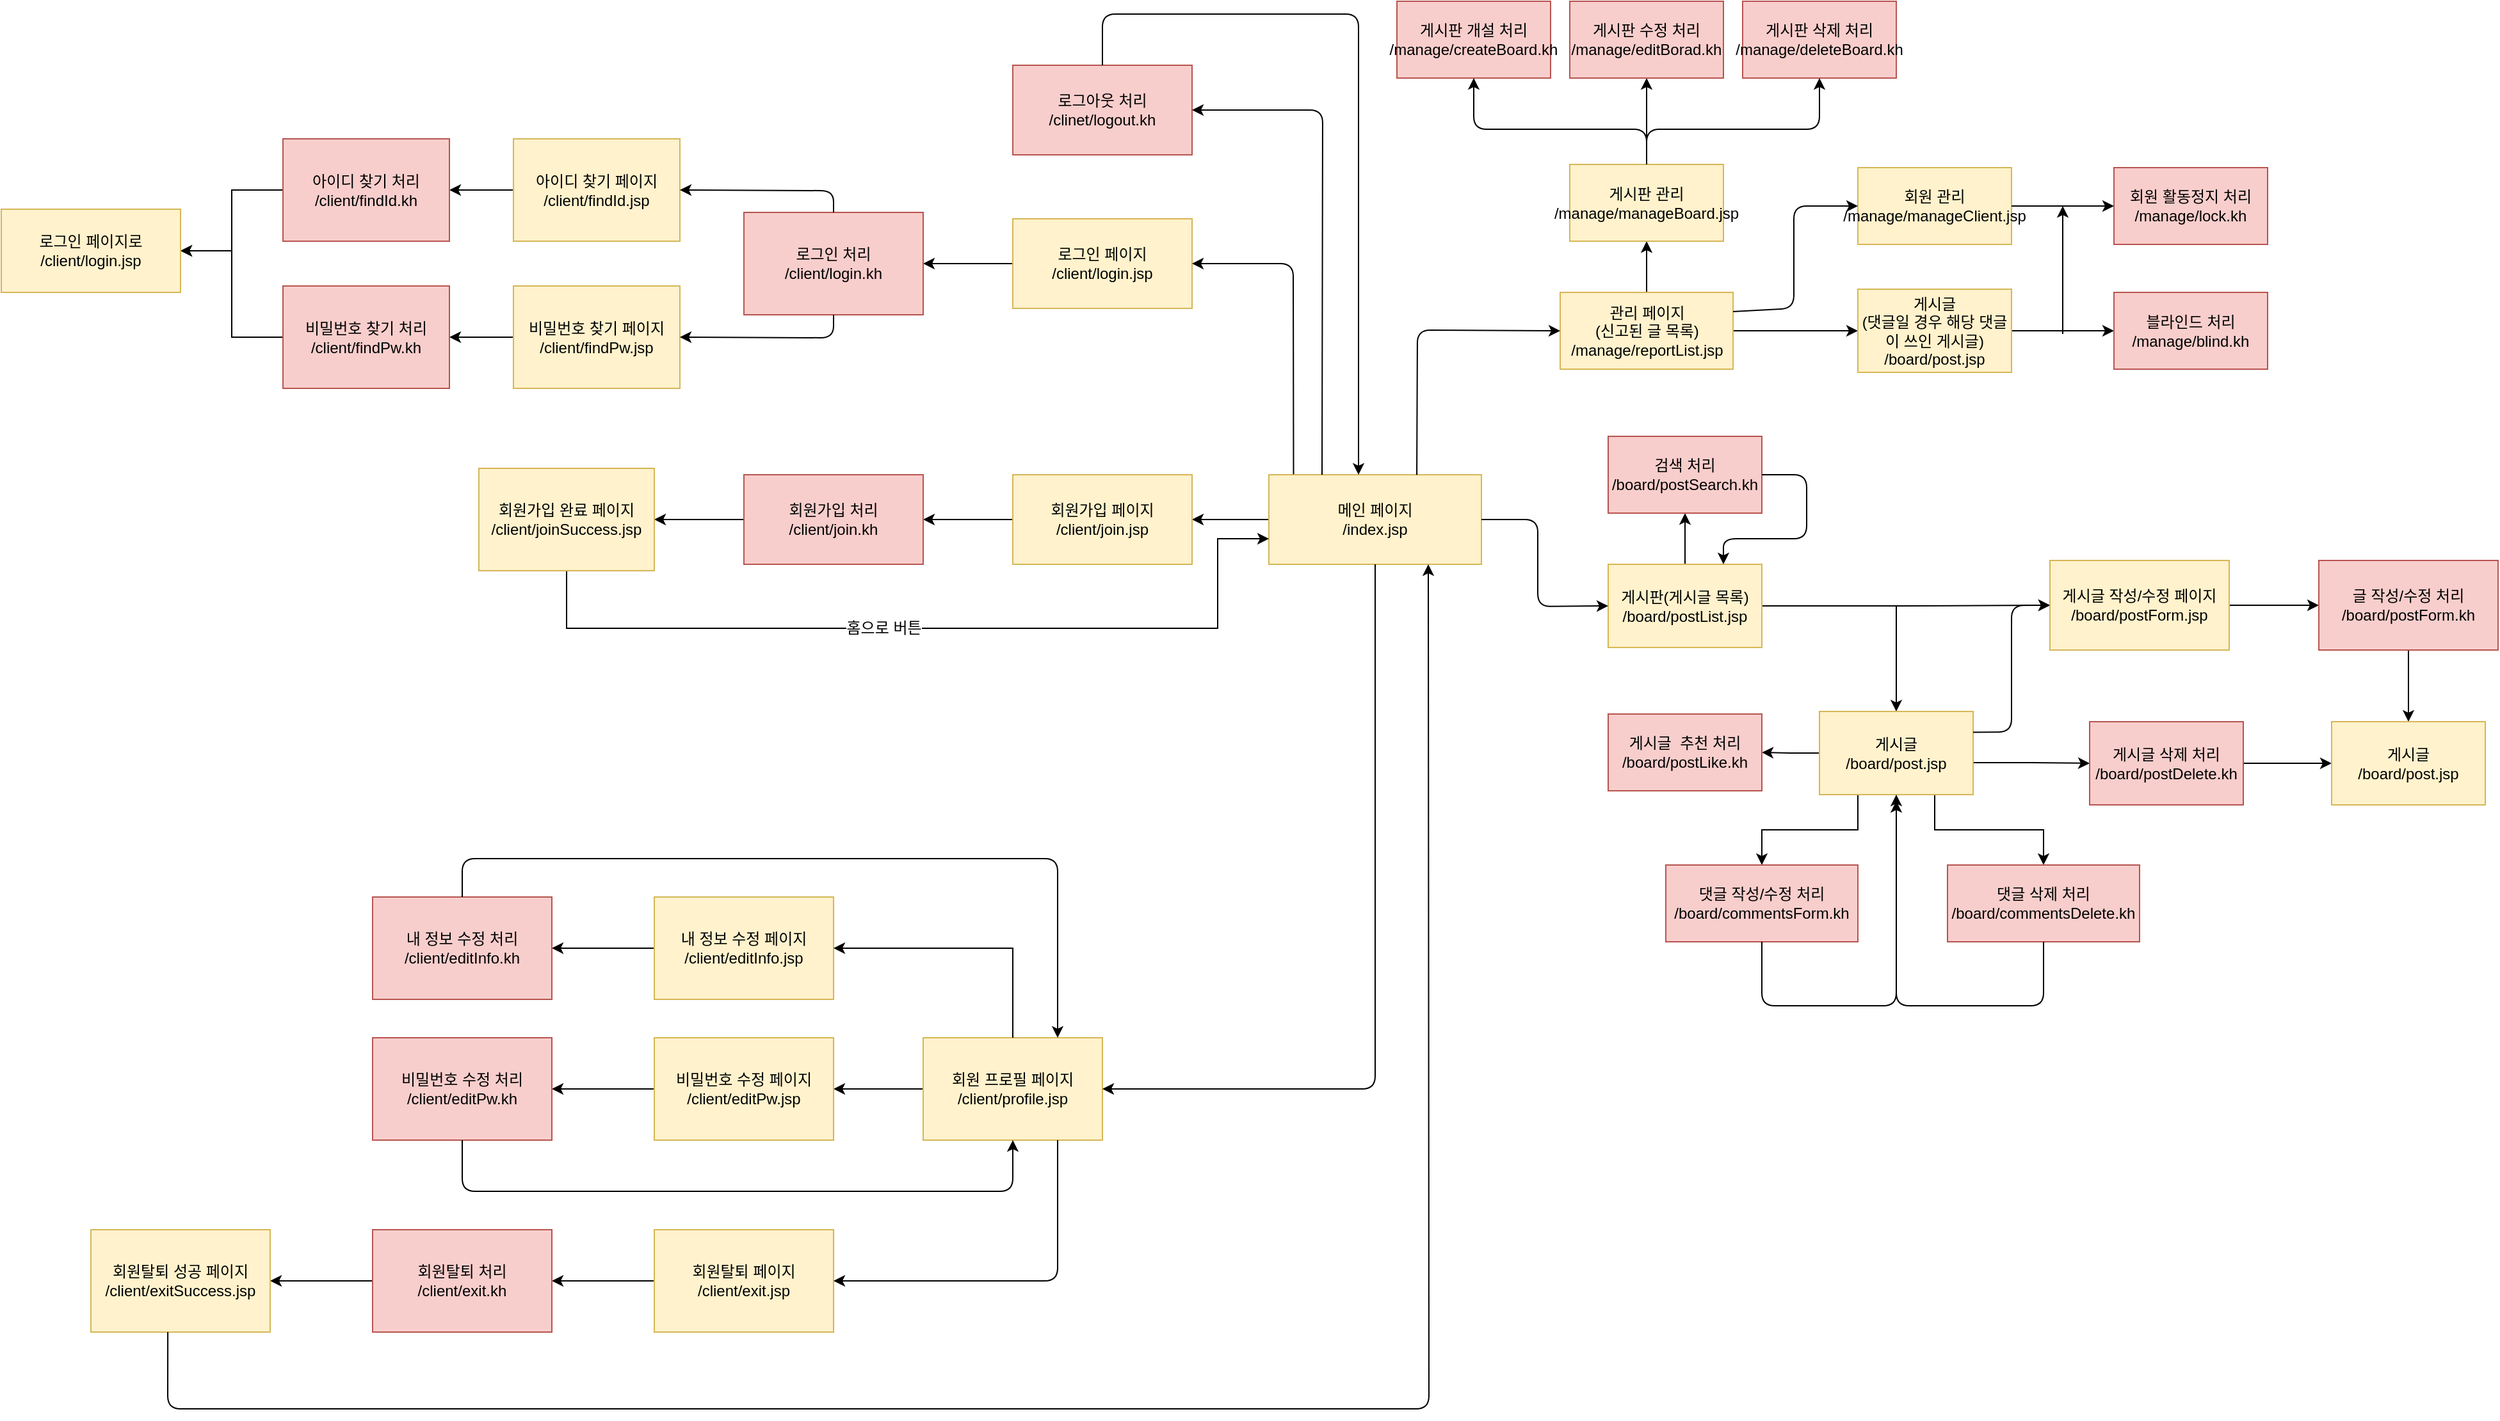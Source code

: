 <mxfile version="14.6.13" type="github">
  <diagram id="mC9mLiqQ_s6ltAapUeoM" name="Page-1">
    <mxGraphModel dx="2029" dy="1644" grid="1" gridSize="10" guides="1" tooltips="1" connect="1" arrows="1" fold="1" page="1" pageScale="1" pageWidth="827" pageHeight="1169" math="0" shadow="0">
      <root>
        <mxCell id="0" />
        <mxCell id="1" parent="0" />
        <mxCell id="nnKQ1JKZnjKHlzkCzVtV-10" value="" style="edgeStyle=orthogonalEdgeStyle;rounded=0;orthogonalLoop=1;jettySize=auto;html=1;" parent="1" source="joYM71LnYFRUX5e8SblC-1" target="Nu2AYAcBw3wLmnYxCcNV-2" edge="1">
          <mxGeometry relative="1" as="geometry" />
        </mxCell>
        <mxCell id="joYM71LnYFRUX5e8SblC-1" value="&lt;div&gt;메인 페이지&lt;/div&gt;&lt;div&gt;/index.jsp&lt;br&gt;&lt;/div&gt;" style="rounded=0;whiteSpace=wrap;html=1;fillColor=#fff2cc;strokeColor=#d6b656;" parent="1" vertex="1">
          <mxGeometry x="450" y="250" width="166" height="70" as="geometry" />
        </mxCell>
        <mxCell id="Nu2AYAcBw3wLmnYxCcNV-13" value="" style="edgeStyle=orthogonalEdgeStyle;rounded=0;orthogonalLoop=1;jettySize=auto;html=1;" parent="1" source="Nu2AYAcBw3wLmnYxCcNV-1" target="Nu2AYAcBw3wLmnYxCcNV-12" edge="1">
          <mxGeometry relative="1" as="geometry" />
        </mxCell>
        <mxCell id="Nu2AYAcBw3wLmnYxCcNV-1" value="&lt;div&gt;로그인 페이지&lt;/div&gt;&lt;div&gt;/client/login.jsp&lt;br&gt;&lt;/div&gt;" style="rounded=0;whiteSpace=wrap;html=1;fillColor=#fff2cc;strokeColor=#d6b656;" parent="1" vertex="1">
          <mxGeometry x="250" y="50" width="140" height="70" as="geometry" />
        </mxCell>
        <mxCell id="Nu2AYAcBw3wLmnYxCcNV-6" value="" style="edgeStyle=orthogonalEdgeStyle;rounded=0;orthogonalLoop=1;jettySize=auto;html=1;" parent="1" source="Nu2AYAcBw3wLmnYxCcNV-2" target="Nu2AYAcBw3wLmnYxCcNV-5" edge="1">
          <mxGeometry relative="1" as="geometry" />
        </mxCell>
        <mxCell id="Nu2AYAcBw3wLmnYxCcNV-2" value="&lt;div&gt;회원가입 페이지&lt;/div&gt;&lt;div&gt;/client/join.jsp&lt;br&gt;&lt;/div&gt;" style="rounded=0;whiteSpace=wrap;html=1;fillColor=#fff2cc;strokeColor=#d6b656;" parent="1" vertex="1">
          <mxGeometry x="250" y="250" width="140" height="70" as="geometry" />
        </mxCell>
        <mxCell id="Nu2AYAcBw3wLmnYxCcNV-28" value="" style="edgeStyle=orthogonalEdgeStyle;rounded=0;orthogonalLoop=1;jettySize=auto;html=1;" parent="1" source="Nu2AYAcBw3wLmnYxCcNV-5" target="Nu2AYAcBw3wLmnYxCcNV-7" edge="1">
          <mxGeometry relative="1" as="geometry" />
        </mxCell>
        <mxCell id="Nu2AYAcBw3wLmnYxCcNV-5" value="&lt;div&gt;회원가입 처리&lt;br&gt;&lt;/div&gt;&lt;div&gt;/client/join.kh&lt;br&gt;&lt;/div&gt;" style="rounded=0;whiteSpace=wrap;html=1;fillColor=#f8cecc;strokeColor=#b85450;" parent="1" vertex="1">
          <mxGeometry x="40" y="250" width="140" height="70" as="geometry" />
        </mxCell>
        <mxCell id="Nu2AYAcBw3wLmnYxCcNV-10" value="&lt;font style=&quot;font-size: 12px&quot;&gt;홈으로 버튼&lt;/font&gt;" style="edgeStyle=orthogonalEdgeStyle;rounded=0;orthogonalLoop=1;jettySize=auto;html=1;exitX=0.5;exitY=0;exitDx=0;exitDy=0;" parent="1" source="Nu2AYAcBw3wLmnYxCcNV-7" edge="1">
          <mxGeometry relative="1" as="geometry">
            <mxPoint x="450" y="300" as="targetPoint" />
            <Array as="points">
              <mxPoint x="-98" y="370" />
              <mxPoint x="410" y="370" />
              <mxPoint x="410" y="300" />
              <mxPoint x="450" y="300" />
            </Array>
          </mxGeometry>
        </mxCell>
        <mxCell id="Nu2AYAcBw3wLmnYxCcNV-7" value="&lt;div&gt;회원가입 완료 페이지&lt;/div&gt;&lt;div&gt;/client/joinSuccess.jsp&lt;br&gt;&lt;/div&gt;" style="rounded=0;whiteSpace=wrap;html=1;fillColor=#fff2cc;strokeColor=#d6b656;" parent="1" vertex="1">
          <mxGeometry x="-167" y="245" width="137" height="80" as="geometry" />
        </mxCell>
        <mxCell id="Nu2AYAcBw3wLmnYxCcNV-12" value="&lt;div&gt;로그인 처리&lt;/div&gt;&lt;div&gt;/client/login.kh&lt;br&gt;&lt;/div&gt;" style="rounded=0;whiteSpace=wrap;html=1;fillColor=#f8cecc;strokeColor=#b85450;" parent="1" vertex="1">
          <mxGeometry x="40" y="45" width="140" height="80" as="geometry" />
        </mxCell>
        <mxCell id="Nu2AYAcBw3wLmnYxCcNV-21" value="" style="edgeStyle=orthogonalEdgeStyle;rounded=0;orthogonalLoop=1;jettySize=auto;html=1;" parent="1" source="Nu2AYAcBw3wLmnYxCcNV-15" target="Nu2AYAcBw3wLmnYxCcNV-17" edge="1">
          <mxGeometry relative="1" as="geometry" />
        </mxCell>
        <mxCell id="Nu2AYAcBw3wLmnYxCcNV-15" value="&lt;div&gt;아이디 찾기 페이지&lt;br&gt;&lt;/div&gt;&lt;div&gt;/client/findId.jsp&lt;br&gt;&lt;/div&gt;" style="rounded=0;whiteSpace=wrap;html=1;fillColor=#fff2cc;strokeColor=#d6b656;" parent="1" vertex="1">
          <mxGeometry x="-140" y="-12.5" width="130" height="80" as="geometry" />
        </mxCell>
        <mxCell id="Nu2AYAcBw3wLmnYxCcNV-22" value="" style="edgeStyle=orthogonalEdgeStyle;rounded=0;orthogonalLoop=1;jettySize=auto;html=1;" parent="1" source="Nu2AYAcBw3wLmnYxCcNV-16" target="Nu2AYAcBw3wLmnYxCcNV-18" edge="1">
          <mxGeometry relative="1" as="geometry" />
        </mxCell>
        <mxCell id="Nu2AYAcBw3wLmnYxCcNV-16" value="&lt;div&gt;비밀번호 찾기 페이지&lt;br&gt;&lt;/div&gt;&lt;div&gt;/client/findPw.jsp&lt;br&gt;&lt;/div&gt;" style="rounded=0;whiteSpace=wrap;html=1;fillColor=#fff2cc;strokeColor=#d6b656;" parent="1" vertex="1">
          <mxGeometry x="-140" y="102.5" width="130" height="80" as="geometry" />
        </mxCell>
        <mxCell id="Nu2AYAcBw3wLmnYxCcNV-25" value="" style="edgeStyle=orthogonalEdgeStyle;rounded=0;orthogonalLoop=1;jettySize=auto;html=1;" parent="1" source="Nu2AYAcBw3wLmnYxCcNV-17" target="Nu2AYAcBw3wLmnYxCcNV-24" edge="1">
          <mxGeometry relative="1" as="geometry" />
        </mxCell>
        <mxCell id="Nu2AYAcBw3wLmnYxCcNV-17" value="&lt;div&gt;아이디 찾기 처리&lt;br&gt;&lt;/div&gt;&lt;div&gt;/client/findId.kh&lt;br&gt;&lt;/div&gt;" style="rounded=0;whiteSpace=wrap;html=1;fillColor=#f8cecc;strokeColor=#b85450;" parent="1" vertex="1">
          <mxGeometry x="-320" y="-12.5" width="130" height="80" as="geometry" />
        </mxCell>
        <mxCell id="Nu2AYAcBw3wLmnYxCcNV-26" value="" style="edgeStyle=orthogonalEdgeStyle;rounded=0;orthogonalLoop=1;jettySize=auto;html=1;" parent="1" source="Nu2AYAcBw3wLmnYxCcNV-18" target="Nu2AYAcBw3wLmnYxCcNV-24" edge="1">
          <mxGeometry relative="1" as="geometry" />
        </mxCell>
        <mxCell id="Nu2AYAcBw3wLmnYxCcNV-18" value="&lt;div&gt;비밀번호 찾기 처리&lt;br&gt;&lt;/div&gt;&lt;div&gt;/client/findPw.kh&lt;br&gt;&lt;/div&gt;" style="rounded=0;whiteSpace=wrap;html=1;fillColor=#f8cecc;strokeColor=#b85450;" parent="1" vertex="1">
          <mxGeometry x="-320" y="102.5" width="130" height="80" as="geometry" />
        </mxCell>
        <mxCell id="Nu2AYAcBw3wLmnYxCcNV-24" value="&lt;div&gt;로그인 페이지로&lt;/div&gt;&lt;div&gt;/client/login.jsp&lt;br&gt;&lt;/div&gt;" style="rounded=0;whiteSpace=wrap;html=1;fillColor=#fff2cc;strokeColor=#d6b656;" parent="1" vertex="1">
          <mxGeometry x="-540" y="42.5" width="140" height="65" as="geometry" />
        </mxCell>
        <mxCell id="QGhlJYClcwNzzbrt0RkC-1" value="" style="edgeStyle=orthogonalEdgeStyle;rounded=0;orthogonalLoop=1;jettySize=auto;html=1;" parent="1" source="Nu2AYAcBw3wLmnYxCcNV-31" target="Nu2AYAcBw3wLmnYxCcNV-33" edge="1">
          <mxGeometry relative="1" as="geometry" />
        </mxCell>
        <mxCell id="Nu2AYAcBw3wLmnYxCcNV-31" value="&lt;div&gt;회원 프로필 페이지&lt;br&gt;&lt;/div&gt;&lt;div&gt;/client/profile.jsp&lt;br&gt;&lt;/div&gt;" style="rounded=0;whiteSpace=wrap;html=1;fillColor=#fff2cc;strokeColor=#d6b656;" parent="1" vertex="1">
          <mxGeometry x="180" y="690" width="140" height="80" as="geometry" />
        </mxCell>
        <mxCell id="nnKQ1JKZnjKHlzkCzVtV-5" value="" style="edgeStyle=orthogonalEdgeStyle;rounded=0;orthogonalLoop=1;jettySize=auto;html=1;" parent="1" source="Nu2AYAcBw3wLmnYxCcNV-32" target="Nu2AYAcBw3wLmnYxCcNV-37" edge="1">
          <mxGeometry relative="1" as="geometry" />
        </mxCell>
        <mxCell id="Nu2AYAcBw3wLmnYxCcNV-32" value="&lt;div&gt;회원탈퇴 페이지&lt;br&gt;&lt;/div&gt;&lt;div&gt;/client/exit.jsp&lt;br&gt;&lt;/div&gt;" style="rounded=0;whiteSpace=wrap;html=1;fillColor=#fff2cc;strokeColor=#d6b656;" parent="1" vertex="1">
          <mxGeometry x="-30" y="840" width="140" height="80" as="geometry" />
        </mxCell>
        <mxCell id="QGhlJYClcwNzzbrt0RkC-2" value="" style="edgeStyle=orthogonalEdgeStyle;rounded=0;orthogonalLoop=1;jettySize=auto;html=1;" parent="1" source="Nu2AYAcBw3wLmnYxCcNV-33" target="Nu2AYAcBw3wLmnYxCcNV-36" edge="1">
          <mxGeometry relative="1" as="geometry" />
        </mxCell>
        <mxCell id="Nu2AYAcBw3wLmnYxCcNV-33" value="&lt;div&gt;비밀번호 수정 페이지&lt;br&gt;&lt;/div&gt;&lt;div&gt;/client/editPw.jsp&lt;br&gt;&lt;/div&gt;" style="rounded=0;whiteSpace=wrap;html=1;fillColor=#fff2cc;strokeColor=#d6b656;" parent="1" vertex="1">
          <mxGeometry x="-30" y="690" width="140" height="80" as="geometry" />
        </mxCell>
        <mxCell id="QGhlJYClcwNzzbrt0RkC-6" value="" style="edgeStyle=orthogonalEdgeStyle;rounded=0;orthogonalLoop=1;jettySize=auto;html=1;" parent="1" source="Nu2AYAcBw3wLmnYxCcNV-34" target="Nu2AYAcBw3wLmnYxCcNV-35" edge="1">
          <mxGeometry relative="1" as="geometry" />
        </mxCell>
        <mxCell id="Nu2AYAcBw3wLmnYxCcNV-34" value="&lt;div&gt;내 정보 수정 페이지&lt;br&gt;&lt;/div&gt;&lt;div&gt;/client/editInfo.jsp&lt;br&gt;&lt;/div&gt;" style="rounded=0;whiteSpace=wrap;html=1;fillColor=#fff2cc;strokeColor=#d6b656;" parent="1" vertex="1">
          <mxGeometry x="-30" y="580" width="140" height="80" as="geometry" />
        </mxCell>
        <mxCell id="Nu2AYAcBw3wLmnYxCcNV-35" value="&lt;div&gt;내 정보 수정 처리&lt;br&gt;&lt;/div&gt;&lt;div&gt;/client/editInfo.kh&lt;br&gt;&lt;/div&gt;" style="rounded=0;whiteSpace=wrap;html=1;fillColor=#f8cecc;strokeColor=#b85450;" parent="1" vertex="1">
          <mxGeometry x="-250" y="580" width="140" height="80" as="geometry" />
        </mxCell>
        <mxCell id="Nu2AYAcBw3wLmnYxCcNV-36" value="&lt;div&gt;비밀번호 수정 처리&lt;br&gt;&lt;/div&gt;&lt;div&gt;/client/editPw.kh&lt;br&gt;&lt;/div&gt;" style="rounded=0;whiteSpace=wrap;html=1;fillColor=#f8cecc;strokeColor=#b85450;" parent="1" vertex="1">
          <mxGeometry x="-250" y="690" width="140" height="80" as="geometry" />
        </mxCell>
        <mxCell id="nnKQ1JKZnjKHlzkCzVtV-7" value="" style="edgeStyle=orthogonalEdgeStyle;rounded=0;orthogonalLoop=1;jettySize=auto;html=1;" parent="1" source="Nu2AYAcBw3wLmnYxCcNV-37" target="nnKQ1JKZnjKHlzkCzVtV-6" edge="1">
          <mxGeometry relative="1" as="geometry" />
        </mxCell>
        <mxCell id="Nu2AYAcBw3wLmnYxCcNV-37" value="&lt;div&gt;회원탈퇴 처리&lt;br&gt;&lt;/div&gt;&lt;div&gt;/client/exit.kh&lt;br&gt;&lt;/div&gt;" style="rounded=0;whiteSpace=wrap;html=1;fillColor=#f8cecc;strokeColor=#b85450;" parent="1" vertex="1">
          <mxGeometry x="-250" y="840" width="140" height="80" as="geometry" />
        </mxCell>
        <mxCell id="QGhlJYClcwNzzbrt0RkC-5" value="" style="endArrow=classic;html=1;rounded=0;edgeStyle=orthogonalEdgeStyle;exitX=0.5;exitY=0;exitDx=0;exitDy=0;entryX=1;entryY=0.5;entryDx=0;entryDy=0;" parent="1" source="Nu2AYAcBw3wLmnYxCcNV-31" target="Nu2AYAcBw3wLmnYxCcNV-34" edge="1">
          <mxGeometry width="50" height="50" relative="1" as="geometry">
            <mxPoint x="200" y="625" as="sourcePoint" />
            <mxPoint x="250" y="575" as="targetPoint" />
            <Array as="points">
              <mxPoint x="250" y="620" />
            </Array>
          </mxGeometry>
        </mxCell>
        <mxCell id="nnKQ1JKZnjKHlzkCzVtV-1" value="" style="endArrow=classic;html=1;exitX=0.5;exitY=1;exitDx=0;exitDy=0;entryX=1;entryY=0.5;entryDx=0;entryDy=0;" parent="1" source="joYM71LnYFRUX5e8SblC-1" target="Nu2AYAcBw3wLmnYxCcNV-31" edge="1">
          <mxGeometry width="50" height="50" relative="1" as="geometry">
            <mxPoint x="550" y="620" as="sourcePoint" />
            <mxPoint x="460" y="730" as="targetPoint" />
            <Array as="points">
              <mxPoint x="533" y="730" />
            </Array>
          </mxGeometry>
        </mxCell>
        <mxCell id="nnKQ1JKZnjKHlzkCzVtV-2" value="" style="endArrow=classic;html=1;exitX=0.5;exitY=0;exitDx=0;exitDy=0;entryX=0.75;entryY=0;entryDx=0;entryDy=0;" parent="1" source="Nu2AYAcBw3wLmnYxCcNV-35" target="Nu2AYAcBw3wLmnYxCcNV-31" edge="1">
          <mxGeometry width="50" height="50" relative="1" as="geometry">
            <mxPoint x="-350" y="585" as="sourcePoint" />
            <mxPoint x="-300" y="535" as="targetPoint" />
            <Array as="points">
              <mxPoint x="-180" y="550" />
              <mxPoint x="285" y="550" />
            </Array>
          </mxGeometry>
        </mxCell>
        <mxCell id="nnKQ1JKZnjKHlzkCzVtV-3" value="" style="endArrow=classic;html=1;exitX=0.5;exitY=1;exitDx=0;exitDy=0;entryX=0.5;entryY=1;entryDx=0;entryDy=0;" parent="1" source="Nu2AYAcBw3wLmnYxCcNV-36" target="Nu2AYAcBw3wLmnYxCcNV-31" edge="1">
          <mxGeometry width="50" height="50" relative="1" as="geometry">
            <mxPoint x="16" y="843" as="sourcePoint" />
            <mxPoint x="66" y="793" as="targetPoint" />
            <Array as="points">
              <mxPoint x="-180" y="810" />
              <mxPoint x="250" y="810" />
            </Array>
          </mxGeometry>
        </mxCell>
        <mxCell id="nnKQ1JKZnjKHlzkCzVtV-4" value="" style="endArrow=classic;html=1;exitX=0.75;exitY=1;exitDx=0;exitDy=0;entryX=1;entryY=0.5;entryDx=0;entryDy=0;" parent="1" source="Nu2AYAcBw3wLmnYxCcNV-31" target="Nu2AYAcBw3wLmnYxCcNV-32" edge="1">
          <mxGeometry width="50" height="50" relative="1" as="geometry">
            <mxPoint x="226.5" y="910" as="sourcePoint" />
            <mxPoint x="276.5" y="860" as="targetPoint" />
            <Array as="points">
              <mxPoint x="285" y="880" />
            </Array>
          </mxGeometry>
        </mxCell>
        <mxCell id="nnKQ1JKZnjKHlzkCzVtV-6" value="&lt;div&gt;회원탈퇴 성공 페이지&lt;/div&gt;&lt;div&gt;/client/exitSuccess.jsp&lt;br&gt;&lt;/div&gt;" style="rounded=0;whiteSpace=wrap;html=1;fillColor=#fff2cc;strokeColor=#d6b656;" parent="1" vertex="1">
          <mxGeometry x="-470" y="840" width="140" height="80" as="geometry" />
        </mxCell>
        <mxCell id="nnKQ1JKZnjKHlzkCzVtV-8" value="" style="endArrow=classic;html=1;exitX=0.429;exitY=1;exitDx=0;exitDy=0;exitPerimeter=0;entryX=0.75;entryY=1;entryDx=0;entryDy=0;" parent="1" source="nnKQ1JKZnjKHlzkCzVtV-6" target="joYM71LnYFRUX5e8SblC-1" edge="1">
          <mxGeometry width="50" height="50" relative="1" as="geometry">
            <mxPoint x="-320" y="1010" as="sourcePoint" />
            <mxPoint x="440" y="880" as="targetPoint" />
            <Array as="points">
              <mxPoint x="-410" y="980" />
              <mxPoint x="575" y="980" />
            </Array>
          </mxGeometry>
        </mxCell>
        <mxCell id="nnKQ1JKZnjKHlzkCzVtV-11" value="" style="endArrow=classic;html=1;entryX=1;entryY=0.5;entryDx=0;entryDy=0;" parent="1" source="Nu2AYAcBw3wLmnYxCcNV-12" target="Nu2AYAcBw3wLmnYxCcNV-15" edge="1">
          <mxGeometry width="50" height="50" relative="1" as="geometry">
            <mxPoint x="50" y="10" as="sourcePoint" />
            <mxPoint x="100" y="-40" as="targetPoint" />
            <Array as="points">
              <mxPoint x="110" y="28" />
            </Array>
          </mxGeometry>
        </mxCell>
        <mxCell id="nnKQ1JKZnjKHlzkCzVtV-12" value="" style="endArrow=classic;html=1;exitX=0.5;exitY=1;exitDx=0;exitDy=0;entryX=1;entryY=0.5;entryDx=0;entryDy=0;" parent="1" source="Nu2AYAcBw3wLmnYxCcNV-12" target="Nu2AYAcBw3wLmnYxCcNV-16" edge="1">
          <mxGeometry width="50" height="50" relative="1" as="geometry">
            <mxPoint x="50" y="10" as="sourcePoint" />
            <mxPoint x="100" y="-40" as="targetPoint" />
            <Array as="points">
              <mxPoint x="110" y="143" />
            </Array>
          </mxGeometry>
        </mxCell>
        <mxCell id="nnKQ1JKZnjKHlzkCzVtV-15" value="" style="endArrow=classic;html=1;exitX=0.116;exitY=-0.005;exitDx=0;exitDy=0;exitPerimeter=0;entryX=1;entryY=0.5;entryDx=0;entryDy=0;" parent="1" source="joYM71LnYFRUX5e8SblC-1" target="Nu2AYAcBw3wLmnYxCcNV-1" edge="1">
          <mxGeometry width="50" height="50" relative="1" as="geometry">
            <mxPoint x="380" y="10" as="sourcePoint" />
            <mxPoint x="550" y="-140" as="targetPoint" />
            <Array as="points">
              <mxPoint x="469" y="85" />
            </Array>
          </mxGeometry>
        </mxCell>
        <mxCell id="nnKQ1JKZnjKHlzkCzVtV-16" value="&lt;div&gt;로그아웃 처리&lt;/div&gt;&lt;div&gt;/clinet/logout.kh&lt;br&gt;&lt;/div&gt;" style="rounded=0;whiteSpace=wrap;html=1;fillColor=#f8cecc;strokeColor=#b85450;" parent="1" vertex="1">
          <mxGeometry x="250" y="-70" width="140" height="70" as="geometry" />
        </mxCell>
        <mxCell id="nnKQ1JKZnjKHlzkCzVtV-17" value="" style="endArrow=classic;html=1;exitX=0.25;exitY=0;exitDx=0;exitDy=0;entryX=1;entryY=0.5;entryDx=0;entryDy=0;" parent="1" source="joYM71LnYFRUX5e8SblC-1" target="nnKQ1JKZnjKHlzkCzVtV-16" edge="1">
          <mxGeometry width="50" height="50" relative="1" as="geometry">
            <mxPoint x="520" y="-30" as="sourcePoint" />
            <mxPoint x="590" y="-100" as="targetPoint" />
            <Array as="points">
              <mxPoint x="492" y="-35" />
            </Array>
          </mxGeometry>
        </mxCell>
        <mxCell id="nnKQ1JKZnjKHlzkCzVtV-18" value="" style="endArrow=classic;html=1;exitX=0.5;exitY=0;exitDx=0;exitDy=0;" parent="1" source="nnKQ1JKZnjKHlzkCzVtV-16" edge="1">
          <mxGeometry width="50" height="50" relative="1" as="geometry">
            <mxPoint x="470" y="-110" as="sourcePoint" />
            <mxPoint x="520" y="250" as="targetPoint" />
            <Array as="points">
              <mxPoint x="320" y="-110" />
              <mxPoint x="520" y="-110" />
            </Array>
          </mxGeometry>
        </mxCell>
        <mxCell id="R1qjKSbSTeQgbjsGCtFt-2" value="" style="edgeStyle=orthogonalEdgeStyle;rounded=0;orthogonalLoop=1;jettySize=auto;html=1;" parent="1" source="nnKQ1JKZnjKHlzkCzVtV-21" target="nnKQ1JKZnjKHlzkCzVtV-22" edge="1">
          <mxGeometry relative="1" as="geometry" />
        </mxCell>
        <mxCell id="R1qjKSbSTeQgbjsGCtFt-3" value="" style="edgeStyle=orthogonalEdgeStyle;rounded=0;orthogonalLoop=1;jettySize=auto;html=1;" parent="1" source="nnKQ1JKZnjKHlzkCzVtV-21" target="nnKQ1JKZnjKHlzkCzVtV-24" edge="1">
          <mxGeometry relative="1" as="geometry" />
        </mxCell>
        <mxCell id="5oeBRz327jG7m60Wxrw5-2" value="" style="edgeStyle=orthogonalEdgeStyle;rounded=0;orthogonalLoop=1;jettySize=auto;html=1;" edge="1" parent="1" source="nnKQ1JKZnjKHlzkCzVtV-21" target="5oeBRz327jG7m60Wxrw5-1">
          <mxGeometry relative="1" as="geometry" />
        </mxCell>
        <mxCell id="nnKQ1JKZnjKHlzkCzVtV-21" value="&lt;div&gt;게시판(게시글 목록)&lt;br&gt;&lt;/div&gt;&lt;div&gt;/board/postList.jsp&lt;/div&gt;" style="rounded=0;whiteSpace=wrap;html=1;fillColor=#fff2cc;strokeColor=#d6b656;" parent="1" vertex="1">
          <mxGeometry x="715" y="320" width="120" height="65" as="geometry" />
        </mxCell>
        <mxCell id="R1qjKSbSTeQgbjsGCtFt-4" value="" style="edgeStyle=orthogonalEdgeStyle;rounded=0;orthogonalLoop=1;jettySize=auto;html=1;" parent="1" source="nnKQ1JKZnjKHlzkCzVtV-22" target="nnKQ1JKZnjKHlzkCzVtV-23" edge="1">
          <mxGeometry relative="1" as="geometry" />
        </mxCell>
        <mxCell id="R1qjKSbSTeQgbjsGCtFt-5" value="" style="edgeStyle=orthogonalEdgeStyle;rounded=0;orthogonalLoop=1;jettySize=auto;html=1;exitX=1;exitY=0.615;exitDx=0;exitDy=0;exitPerimeter=0;" parent="1" source="nnKQ1JKZnjKHlzkCzVtV-24" target="nnKQ1JKZnjKHlzkCzVtV-25" edge="1">
          <mxGeometry relative="1" as="geometry">
            <mxPoint x="1010" y="478" as="sourcePoint" />
          </mxGeometry>
        </mxCell>
        <mxCell id="nnKQ1JKZnjKHlzkCzVtV-22" value="&lt;div&gt;게시글 작성/수정 페이지&lt;/div&gt;&lt;div&gt;/board/postForm.jsp&lt;br&gt;&lt;/div&gt;" style="rounded=0;whiteSpace=wrap;html=1;fillColor=#fff2cc;strokeColor=#d6b656;" parent="1" vertex="1">
          <mxGeometry x="1060" y="317" width="140" height="70" as="geometry" />
        </mxCell>
        <mxCell id="R1qjKSbSTeQgbjsGCtFt-13" value="" style="edgeStyle=orthogonalEdgeStyle;rounded=0;orthogonalLoop=1;jettySize=auto;html=1;" parent="1" source="nnKQ1JKZnjKHlzkCzVtV-23" target="R1qjKSbSTeQgbjsGCtFt-12" edge="1">
          <mxGeometry relative="1" as="geometry" />
        </mxCell>
        <mxCell id="nnKQ1JKZnjKHlzkCzVtV-23" value="&lt;div&gt;글 작성/수정 처리&lt;br&gt;&lt;/div&gt;&lt;div&gt;/board/postForm.kh&lt;br&gt;&lt;/div&gt;" style="rounded=0;whiteSpace=wrap;html=1;fillColor=#f8cecc;strokeColor=#b85450;" parent="1" vertex="1">
          <mxGeometry x="1270" y="317" width="140" height="70" as="geometry" />
        </mxCell>
        <mxCell id="R1qjKSbSTeQgbjsGCtFt-6" value="" style="edgeStyle=orthogonalEdgeStyle;rounded=0;orthogonalLoop=1;jettySize=auto;html=1;exitX=0.75;exitY=1;exitDx=0;exitDy=0;" parent="1" source="nnKQ1JKZnjKHlzkCzVtV-24" target="nnKQ1JKZnjKHlzkCzVtV-27" edge="1">
          <mxGeometry relative="1" as="geometry" />
        </mxCell>
        <mxCell id="R1qjKSbSTeQgbjsGCtFt-7" value="" style="edgeStyle=orthogonalEdgeStyle;rounded=0;orthogonalLoop=1;jettySize=auto;html=1;entryX=0.5;entryY=0;entryDx=0;entryDy=0;exitX=0.25;exitY=1;exitDx=0;exitDy=0;" parent="1" source="nnKQ1JKZnjKHlzkCzVtV-24" target="nnKQ1JKZnjKHlzkCzVtV-26" edge="1">
          <mxGeometry relative="1" as="geometry" />
        </mxCell>
        <mxCell id="R1qjKSbSTeQgbjsGCtFt-16" value="" style="edgeStyle=orthogonalEdgeStyle;rounded=0;orthogonalLoop=1;jettySize=auto;html=1;" parent="1" source="nnKQ1JKZnjKHlzkCzVtV-24" target="R1qjKSbSTeQgbjsGCtFt-15" edge="1">
          <mxGeometry relative="1" as="geometry" />
        </mxCell>
        <mxCell id="nnKQ1JKZnjKHlzkCzVtV-24" value="&lt;div&gt;게시글&lt;/div&gt;&lt;div&gt;/board/post.jsp&lt;/div&gt;" style="rounded=0;whiteSpace=wrap;html=1;fillColor=#fff2cc;strokeColor=#d6b656;" parent="1" vertex="1">
          <mxGeometry x="880" y="435" width="120" height="65" as="geometry" />
        </mxCell>
        <mxCell id="R1qjKSbSTeQgbjsGCtFt-14" value="" style="edgeStyle=orthogonalEdgeStyle;rounded=0;orthogonalLoop=1;jettySize=auto;html=1;" parent="1" source="nnKQ1JKZnjKHlzkCzVtV-25" target="R1qjKSbSTeQgbjsGCtFt-12" edge="1">
          <mxGeometry relative="1" as="geometry" />
        </mxCell>
        <mxCell id="nnKQ1JKZnjKHlzkCzVtV-25" value="&lt;div&gt;게시글 삭제 처리&lt;/div&gt;&lt;div&gt;/board/postDelete.kh&lt;br&gt;&lt;/div&gt;" style="rounded=0;whiteSpace=wrap;html=1;fillColor=#f8cecc;strokeColor=#b85450;" parent="1" vertex="1">
          <mxGeometry x="1091" y="443" width="120" height="65" as="geometry" />
        </mxCell>
        <mxCell id="nnKQ1JKZnjKHlzkCzVtV-26" value="&lt;div&gt;댓글 작성/수정 처리&lt;/div&gt;&lt;div&gt;/board/commentsForm.kh&lt;br&gt;&lt;/div&gt;" style="rounded=0;whiteSpace=wrap;html=1;fillColor=#f8cecc;strokeColor=#b85450;" parent="1" vertex="1">
          <mxGeometry x="760" y="555" width="150" height="60" as="geometry" />
        </mxCell>
        <mxCell id="nnKQ1JKZnjKHlzkCzVtV-27" value="&lt;div&gt;댓글 삭제 처리&lt;/div&gt;&lt;div&gt;/board/commentsDelete.kh&lt;br&gt;&lt;/div&gt;" style="rounded=0;whiteSpace=wrap;html=1;fillColor=#f8cecc;strokeColor=#b85450;" parent="1" vertex="1">
          <mxGeometry x="980" y="555" width="150" height="60" as="geometry" />
        </mxCell>
        <mxCell id="R1qjKSbSTeQgbjsGCtFt-8" value="" style="endArrow=classic;html=1;exitX=1;exitY=0.25;exitDx=0;exitDy=0;entryX=0;entryY=0.5;entryDx=0;entryDy=0;" parent="1" source="nnKQ1JKZnjKHlzkCzVtV-24" target="nnKQ1JKZnjKHlzkCzVtV-22" edge="1">
          <mxGeometry width="50" height="50" relative="1" as="geometry">
            <mxPoint x="1030" y="465" as="sourcePoint" />
            <mxPoint x="1030" y="355" as="targetPoint" />
            <Array as="points">
              <mxPoint x="1030" y="451" />
              <mxPoint x="1030" y="352" />
            </Array>
          </mxGeometry>
        </mxCell>
        <mxCell id="R1qjKSbSTeQgbjsGCtFt-9" value="" style="endArrow=classic;html=1;exitX=0.5;exitY=1;exitDx=0;exitDy=0;entryX=0.5;entryY=1;entryDx=0;entryDy=0;" parent="1" source="nnKQ1JKZnjKHlzkCzVtV-27" target="nnKQ1JKZnjKHlzkCzVtV-24" edge="1">
          <mxGeometry width="50" height="50" relative="1" as="geometry">
            <mxPoint x="1090" y="435" as="sourcePoint" />
            <mxPoint x="1055" y="705" as="targetPoint" />
            <Array as="points">
              <mxPoint x="1055" y="665" />
              <mxPoint x="940" y="665" />
            </Array>
          </mxGeometry>
        </mxCell>
        <mxCell id="R1qjKSbSTeQgbjsGCtFt-10" value="" style="endArrow=classic;html=1;" parent="1" edge="1">
          <mxGeometry width="50" height="50" relative="1" as="geometry">
            <mxPoint x="835" y="615" as="sourcePoint" />
            <mxPoint x="940" y="505" as="targetPoint" />
            <Array as="points">
              <mxPoint x="835" y="665" />
              <mxPoint x="940" y="665" />
            </Array>
          </mxGeometry>
        </mxCell>
        <mxCell id="R1qjKSbSTeQgbjsGCtFt-12" value="&lt;div&gt;게시글&lt;/div&gt;&lt;div&gt;/board/post.jsp&lt;/div&gt;" style="rounded=0;whiteSpace=wrap;html=1;fillColor=#fff2cc;strokeColor=#d6b656;" parent="1" vertex="1">
          <mxGeometry x="1280" y="443" width="120" height="65" as="geometry" />
        </mxCell>
        <mxCell id="R1qjKSbSTeQgbjsGCtFt-15" value="&lt;div&gt;게시글&amp;nbsp; 추천 처리&lt;br&gt;&lt;/div&gt;&lt;div&gt;/board/postLike.kh&lt;br&gt;&lt;/div&gt;" style="rounded=0;whiteSpace=wrap;html=1;fillColor=#f8cecc;strokeColor=#b85450;" parent="1" vertex="1">
          <mxGeometry x="715" y="437" width="120" height="60" as="geometry" />
        </mxCell>
        <mxCell id="zA-9McpOUw8L5y3S4UUD-3" value="" style="edgeStyle=orthogonalEdgeStyle;rounded=0;orthogonalLoop=1;jettySize=auto;html=1;" parent="1" source="R1qjKSbSTeQgbjsGCtFt-19" target="zA-9McpOUw8L5y3S4UUD-1" edge="1">
          <mxGeometry relative="1" as="geometry" />
        </mxCell>
        <mxCell id="zA-9McpOUw8L5y3S4UUD-4" value="" style="edgeStyle=orthogonalEdgeStyle;rounded=0;orthogonalLoop=1;jettySize=auto;html=1;" parent="1" source="R1qjKSbSTeQgbjsGCtFt-19" target="R1qjKSbSTeQgbjsGCtFt-21" edge="1">
          <mxGeometry relative="1" as="geometry" />
        </mxCell>
        <mxCell id="R1qjKSbSTeQgbjsGCtFt-19" value="&lt;div&gt;관리 페이지&lt;/div&gt;&lt;div&gt;(신고된 글 목록)&lt;br&gt;&lt;/div&gt;&lt;div&gt;/manage/reportList.jsp&lt;br&gt;&lt;/div&gt;" style="rounded=0;whiteSpace=wrap;html=1;fillColor=#fff2cc;strokeColor=#d6b656;" parent="1" vertex="1">
          <mxGeometry x="677.5" y="107.5" width="135" height="60" as="geometry" />
        </mxCell>
        <mxCell id="R1qjKSbSTeQgbjsGCtFt-20" value="" style="endArrow=classic;html=1;exitX=0.696;exitY=0.002;exitDx=0;exitDy=0;exitPerimeter=0;entryX=0;entryY=0.5;entryDx=0;entryDy=0;" parent="1" source="joYM71LnYFRUX5e8SblC-1" target="R1qjKSbSTeQgbjsGCtFt-19" edge="1">
          <mxGeometry width="50" height="50" relative="1" as="geometry">
            <mxPoint x="900" y="170" as="sourcePoint" />
            <mxPoint x="950" y="120" as="targetPoint" />
            <Array as="points">
              <mxPoint x="566" y="137" />
            </Array>
          </mxGeometry>
        </mxCell>
        <mxCell id="R1qjKSbSTeQgbjsGCtFt-24" value="" style="edgeStyle=orthogonalEdgeStyle;rounded=0;orthogonalLoop=1;jettySize=auto;html=1;" parent="1" source="R1qjKSbSTeQgbjsGCtFt-21" target="R1qjKSbSTeQgbjsGCtFt-23" edge="1">
          <mxGeometry relative="1" as="geometry" />
        </mxCell>
        <mxCell id="R1qjKSbSTeQgbjsGCtFt-21" value="&lt;div&gt;게시글&lt;/div&gt;&lt;div&gt;(댓글일 경우 해당 댓글이 쓰인 게시글)&lt;br&gt;&lt;/div&gt;&lt;div&gt;/board/post.jsp&lt;/div&gt;" style="rounded=0;whiteSpace=wrap;html=1;fillColor=#fff2cc;strokeColor=#d6b656;" parent="1" vertex="1">
          <mxGeometry x="910" y="105" width="120" height="65" as="geometry" />
        </mxCell>
        <mxCell id="R1qjKSbSTeQgbjsGCtFt-23" value="&lt;div&gt;블라인드 처리&lt;/div&gt;&lt;div&gt;/manage/blind.kh&lt;br&gt;&lt;/div&gt;" style="rounded=0;whiteSpace=wrap;html=1;fillColor=#f8cecc;strokeColor=#b85450;" parent="1" vertex="1">
          <mxGeometry x="1110" y="107.5" width="120" height="60" as="geometry" />
        </mxCell>
        <mxCell id="R1qjKSbSTeQgbjsGCtFt-25" value="&lt;div&gt;회원 활동정지 처리&lt;/div&gt;&lt;div&gt;/manage/lock.kh&lt;br&gt;&lt;/div&gt;" style="rounded=0;whiteSpace=wrap;html=1;fillColor=#f8cecc;strokeColor=#b85450;" parent="1" vertex="1">
          <mxGeometry x="1110" y="10" width="120" height="60" as="geometry" />
        </mxCell>
        <mxCell id="zA-9McpOUw8L5y3S4UUD-12" value="" style="edgeStyle=orthogonalEdgeStyle;rounded=0;orthogonalLoop=1;jettySize=auto;html=1;" parent="1" source="zA-9McpOUw8L5y3S4UUD-1" target="zA-9McpOUw8L5y3S4UUD-10" edge="1">
          <mxGeometry relative="1" as="geometry" />
        </mxCell>
        <mxCell id="zA-9McpOUw8L5y3S4UUD-1" value="&lt;div&gt;게시판 관리&lt;br&gt;&lt;/div&gt;&lt;div&gt;/manage/manageBoard.jsp&lt;br&gt;&lt;/div&gt;" style="rounded=0;whiteSpace=wrap;html=1;fillColor=#fff2cc;strokeColor=#d6b656;" parent="1" vertex="1">
          <mxGeometry x="685" y="7.5" width="120" height="60" as="geometry" />
        </mxCell>
        <mxCell id="zA-9McpOUw8L5y3S4UUD-2" value="&lt;div&gt;회원 관리&lt;/div&gt;&lt;div&gt;/manage/manageClient.jsp&lt;br&gt;&lt;/div&gt;" style="rounded=0;whiteSpace=wrap;html=1;fillColor=#fff2cc;strokeColor=#d6b656;" parent="1" vertex="1">
          <mxGeometry x="910" y="10" width="120" height="60" as="geometry" />
        </mxCell>
        <mxCell id="zA-9McpOUw8L5y3S4UUD-5" value="" style="endArrow=classic;html=1;exitX=1;exitY=0.25;exitDx=0;exitDy=0;entryX=0;entryY=0.5;entryDx=0;entryDy=0;" parent="1" source="R1qjKSbSTeQgbjsGCtFt-19" target="zA-9McpOUw8L5y3S4UUD-2" edge="1">
          <mxGeometry width="50" height="50" relative="1" as="geometry">
            <mxPoint x="870" y="60" as="sourcePoint" />
            <mxPoint x="920" y="10" as="targetPoint" />
            <Array as="points">
              <mxPoint x="860" y="120" />
              <mxPoint x="860" y="40" />
            </Array>
          </mxGeometry>
        </mxCell>
        <mxCell id="zA-9McpOUw8L5y3S4UUD-6" value="" style="endArrow=classic;html=1;exitX=1;exitY=0.5;exitDx=0;exitDy=0;entryX=0;entryY=0.5;entryDx=0;entryDy=0;" parent="1" source="zA-9McpOUw8L5y3S4UUD-2" target="R1qjKSbSTeQgbjsGCtFt-25" edge="1">
          <mxGeometry width="50" height="50" relative="1" as="geometry">
            <mxPoint x="1041" y="95" as="sourcePoint" />
            <mxPoint x="1091" y="45" as="targetPoint" />
          </mxGeometry>
        </mxCell>
        <mxCell id="zA-9McpOUw8L5y3S4UUD-8" value="" style="endArrow=classic;html=1;" parent="1" edge="1">
          <mxGeometry width="50" height="50" relative="1" as="geometry">
            <mxPoint x="1070" y="140" as="sourcePoint" />
            <mxPoint x="1070" y="40" as="targetPoint" />
          </mxGeometry>
        </mxCell>
        <mxCell id="zA-9McpOUw8L5y3S4UUD-9" value="&lt;div&gt;게시판 개설 처리&lt;br&gt;&lt;/div&gt;&lt;div&gt;/manage/createBoard.kh&lt;br&gt;&lt;/div&gt;" style="rounded=0;whiteSpace=wrap;html=1;fillColor=#f8cecc;strokeColor=#b85450;" parent="1" vertex="1">
          <mxGeometry x="550" y="-120" width="120" height="60" as="geometry" />
        </mxCell>
        <mxCell id="zA-9McpOUw8L5y3S4UUD-10" value="&lt;div&gt;게시판 수정 처리&lt;br&gt;&lt;/div&gt;&lt;div&gt;/manage/editBorad.kh&lt;br&gt;&lt;/div&gt;" style="rounded=0;whiteSpace=wrap;html=1;fillColor=#f8cecc;strokeColor=#b85450;" parent="1" vertex="1">
          <mxGeometry x="685" y="-120" width="120" height="60" as="geometry" />
        </mxCell>
        <mxCell id="zA-9McpOUw8L5y3S4UUD-11" value="&lt;div&gt;게시판 삭제 처리&lt;/div&gt;&lt;div&gt;/manage/deleteBoard.kh&lt;br&gt;&lt;/div&gt;" style="rounded=0;whiteSpace=wrap;html=1;fillColor=#f8cecc;strokeColor=#b85450;" parent="1" vertex="1">
          <mxGeometry x="820" y="-120" width="120" height="60" as="geometry" />
        </mxCell>
        <mxCell id="zA-9McpOUw8L5y3S4UUD-13" value="" style="endArrow=classic;html=1;entryX=0.5;entryY=1;entryDx=0;entryDy=0;exitX=0.5;exitY=0;exitDx=0;exitDy=0;" parent="1" source="zA-9McpOUw8L5y3S4UUD-1" target="zA-9McpOUw8L5y3S4UUD-11" edge="1">
          <mxGeometry width="50" height="50" relative="1" as="geometry">
            <mxPoint x="740" y="-20" as="sourcePoint" />
            <mxPoint x="1050" y="70" as="targetPoint" />
            <Array as="points">
              <mxPoint x="745" y="-20" />
              <mxPoint x="880" y="-20" />
            </Array>
          </mxGeometry>
        </mxCell>
        <mxCell id="zA-9McpOUw8L5y3S4UUD-14" value="" style="endArrow=classic;html=1;exitX=0.5;exitY=0;exitDx=0;exitDy=0;entryX=0.5;entryY=1;entryDx=0;entryDy=0;" parent="1" source="zA-9McpOUw8L5y3S4UUD-1" target="zA-9McpOUw8L5y3S4UUD-9" edge="1">
          <mxGeometry width="50" height="50" relative="1" as="geometry">
            <mxPoint x="1000" y="120" as="sourcePoint" />
            <mxPoint x="1050" y="70" as="targetPoint" />
            <Array as="points">
              <mxPoint x="745" y="-20" />
              <mxPoint x="610" y="-20" />
            </Array>
          </mxGeometry>
        </mxCell>
        <mxCell id="5oeBRz327jG7m60Wxrw5-1" value="&lt;div&gt;검색 처리&lt;/div&gt;&lt;div&gt;/board/postSearch.kh&lt;br&gt;&lt;/div&gt;" style="rounded=0;whiteSpace=wrap;html=1;fillColor=#f8cecc;strokeColor=#b85450;" vertex="1" parent="1">
          <mxGeometry x="715" y="220" width="120" height="60" as="geometry" />
        </mxCell>
        <mxCell id="5oeBRz327jG7m60Wxrw5-3" value="" style="endArrow=classic;html=1;exitX=1;exitY=0.5;exitDx=0;exitDy=0;entryX=0.75;entryY=0;entryDx=0;entryDy=0;" edge="1" parent="1" source="5oeBRz327jG7m60Wxrw5-1" target="nnKQ1JKZnjKHlzkCzVtV-21">
          <mxGeometry width="50" height="50" relative="1" as="geometry">
            <mxPoint x="1030" y="260" as="sourcePoint" />
            <mxPoint x="1080" y="210" as="targetPoint" />
            <Array as="points">
              <mxPoint x="870" y="250" />
              <mxPoint x="870" y="300" />
              <mxPoint x="805" y="300" />
            </Array>
          </mxGeometry>
        </mxCell>
        <mxCell id="5oeBRz327jG7m60Wxrw5-4" value="" style="endArrow=classic;html=1;exitX=1;exitY=0.5;exitDx=0;exitDy=0;entryX=0;entryY=0.5;entryDx=0;entryDy=0;" edge="1" parent="1" source="joYM71LnYFRUX5e8SblC-1" target="nnKQ1JKZnjKHlzkCzVtV-21">
          <mxGeometry width="50" height="50" relative="1" as="geometry">
            <mxPoint x="635" y="410" as="sourcePoint" />
            <mxPoint x="685" y="360" as="targetPoint" />
            <Array as="points">
              <mxPoint x="660" y="285" />
              <mxPoint x="660" y="353" />
            </Array>
          </mxGeometry>
        </mxCell>
      </root>
    </mxGraphModel>
  </diagram>
</mxfile>
